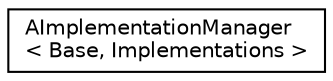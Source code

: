 digraph "Graphical Class Hierarchy"
{
 // LATEX_PDF_SIZE
  edge [fontname="Helvetica",fontsize="10",labelfontname="Helvetica",labelfontsize="10"];
  node [fontname="Helvetica",fontsize="10",shape=record];
  rankdir="LR";
  Node0 [label="AImplementationManager\l\< Base, Implementations \>",height=0.2,width=0.4,color="black", fillcolor="white", style="filled",URL="$structAImplementationManager.html",tooltip="Helps with picking implementation specified in template arguments which does not throw an exception i..."];
}
